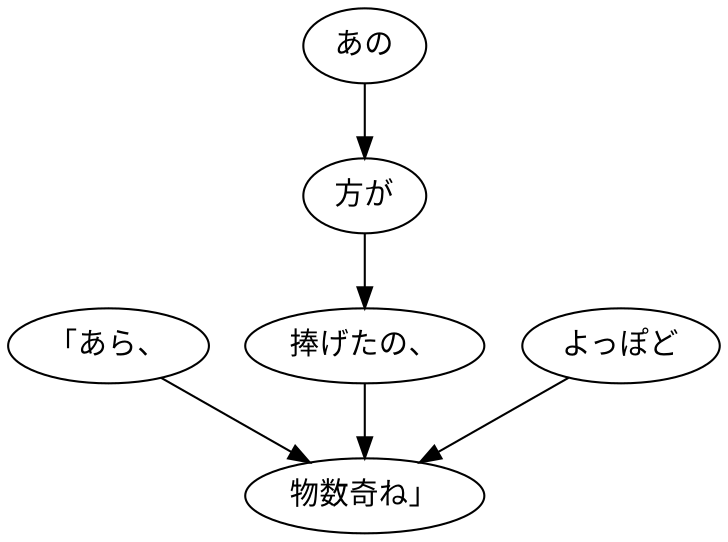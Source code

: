 digraph graph6975 {
	node0 [label="「あら、"];
	node1 [label="あの"];
	node2 [label="方が"];
	node3 [label="捧げたの、"];
	node4 [label="よっぽど"];
	node5 [label="物数奇ね」"];
	node0 -> node5;
	node1 -> node2;
	node2 -> node3;
	node3 -> node5;
	node4 -> node5;
}
